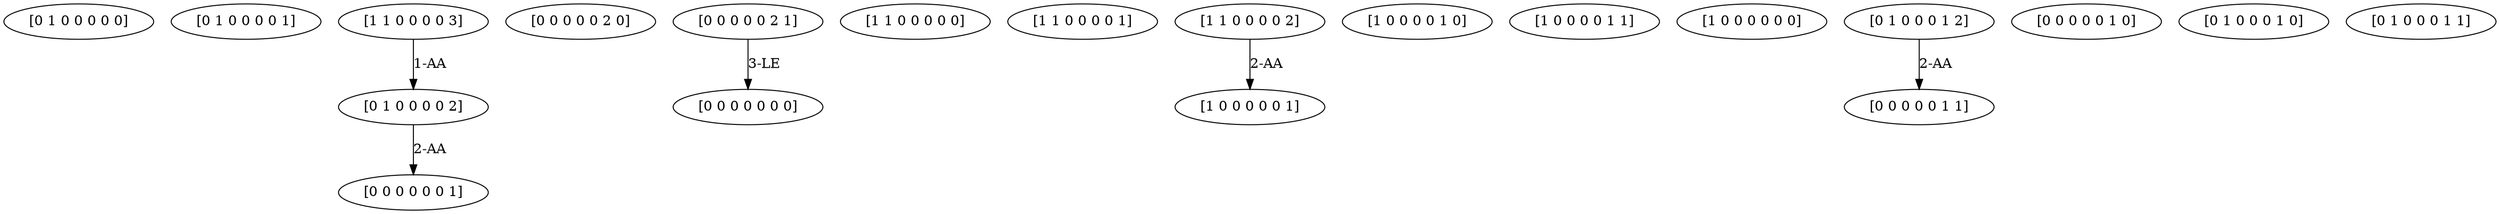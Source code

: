 digraph  {
	node [label="\N"];
	32	 [capacity="[0 1 0]",
		label="[0 1 0 0 0 0 0]",
		stock="[0 0 0]",
		time=0,
		value=0.0];
	33	 [capacity="[0 1 0]",
		label="[0 1 0 0 0 0 1]",
		stock="[0 0 0]",
		time=1,
		value=0.0];
	34	 [capacity="[0 1 0]",
		label="[0 1 0 0 0 0 2]",
		stock="[0 0 0]",
		time=2,
		value=180.0];
	45	 [capacity="[0 0 0]",
		label="[0 0 0 0 0 0 1]",
		stock="[0 0 0]",
		time=1,
		value=0.0];
	34 -> 45 [key=2,
	goal="[0 0 0 0 0 0 1]",
	label="2-AA",
	modus=AA,
	revenue=200,
	time=2,
	weight=200.0,
	weight_goal=0.0];
36 [capacity="[0 0 0]",
	label="[0 0 0 0 0 2 0]",
	stock="[0 0 2]",
	time=0,
	value=0.0];
37 [capacity="[0 0 0]",
	label="[0 0 0 0 0 2 1]",
	stock="[0 0 2]",
	time=1,
	value=4500.0];
44 [capacity="[0 0 0]",
	label="[0 0 0 0 0 0 0]",
	stock="[0 0 0]",
	time=0,
	value=0.0];
37 -> 44 [key=3,
goal="[0 0 0 0 0 0 0]",
label="3-LE",
modus=LE,
revenue=5000,
time=1,
weight=5000.0,
weight_goal=0.0];
8 [capacity="[1 1 0]",
label="[1 1 0 0 0 0 0]",
stock="[0 0 0]",
time=0,
value=0.0];
9 [capacity="[1 1 0]",
label="[1 1 0 0 0 0 1]",
stock="[0 0 0]",
time=1,
value=0.0];
10 [capacity="[1 1 0]",
label="[1 1 0 0 0 0 2]",
stock="[0 0 0]",
time=2,
value=180.0];
21 [capacity="[1 0 0]",
label="[1 0 0 0 0 0 1]",
stock="[0 0 0]",
time=1,
value=0.0];
10 -> 21 [key=2,
goal="[1 0 0 0 0 0 1]",
label="2-AA",
modus=AA,
revenue=200,
time=2,
weight=200.0,
weight_goal=0.0];
11 [capacity="[1 1 0]",
label="[1 1 0 0 0 0 3]",
stock="[0 0 0]",
time=3,
value=3914.0];
11 -> 34 [key=1,
goal="[0 1 0 0 0 0 2]",
label="1-AA",
modus=AA,
revenue=100,
time=3,
weight=100.0,
weight_goal=180.0];
16 [capacity="[1 0 0]",
label="[1 0 0 0 0 1 0]",
stock="[0 0 1]",
time=0,
value=0.0];
17 [capacity="[1 0 0]",
label="[1 0 0 0 0 1 1]",
stock="[0 0 1]",
time=1,
value=0.0];
20 [capacity="[1 0 0]",
label="[1 0 0 0 0 0 0]",
stock="[0 0 0]",
time=0,
value=0.0];
41 [capacity="[0 0 0]",
label="[0 0 0 0 0 1 1]",
stock="[0 0 1]",
time=1,
value=0.0];
40 [capacity="[0 0 0]",
label="[0 0 0 0 0 1 0]",
stock="[0 0 1]",
time=0,
value=0.0];
28 [capacity="[0 1 0]",
label="[0 1 0 0 0 1 0]",
stock="[0 0 1]",
time=0,
value=0.0];
29 [capacity="[0 1 0]",
label="[0 1 0 0 0 1 1]",
stock="[0 0 1]",
time=1,
value=0.0];
30 [capacity="[0 1 0]",
label="[0 1 0 0 0 1 2]",
stock="[0 0 1]",
time=2,
value=4230.0];
30 -> 41 [key=2,
goal="[0 0 0 0 0 1 1]",
label="2-AA",
modus=AA,
revenue=200,
time=2,
weight=200.0,
weight_goal=0.0];
}
